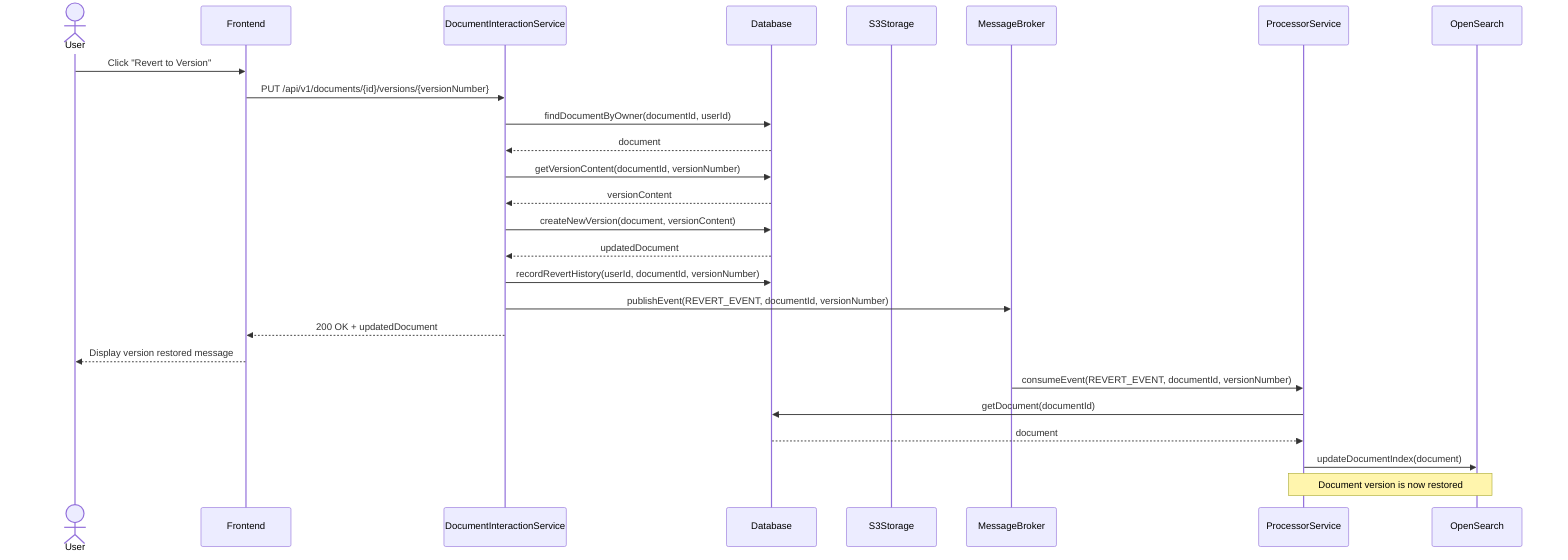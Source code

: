 sequenceDiagram
    actor User
    participant Frontend
    participant DIS as DocumentInteractionService
    participant DB as Database
    participant S3 as S3Storage
    participant MB as MessageBroker
    participant PS as ProcessorService
    participant OS as OpenSearch

    User->>Frontend: Click "Revert to Version"
    Frontend->>DIS: PUT /api/v1/documents/{id}/versions/{versionNumber}

    DIS->>DB: findDocumentByOwner(documentId, userId)
    DB-->>DIS: document

    DIS->>DB: getVersionContent(documentId, versionNumber)
    DB-->>DIS: versionContent

    DIS->>DB: createNewVersion(document, versionContent)
    DB-->>DIS: updatedDocument

    DIS->>DB: recordRevertHistory(userId, documentId, versionNumber)
    DIS->>MB: publishEvent(REVERT_EVENT, documentId, versionNumber)

    DIS-->>Frontend: 200 OK + updatedDocument
    Frontend-->>User: Display version restored message

    MB->>PS: consumeEvent(REVERT_EVENT, documentId, versionNumber)
    PS->>DB: getDocument(documentId)
    DB-->>PS: document

    PS->>OS: updateDocumentIndex(document)

    Note over PS,OS: Document version is now restored